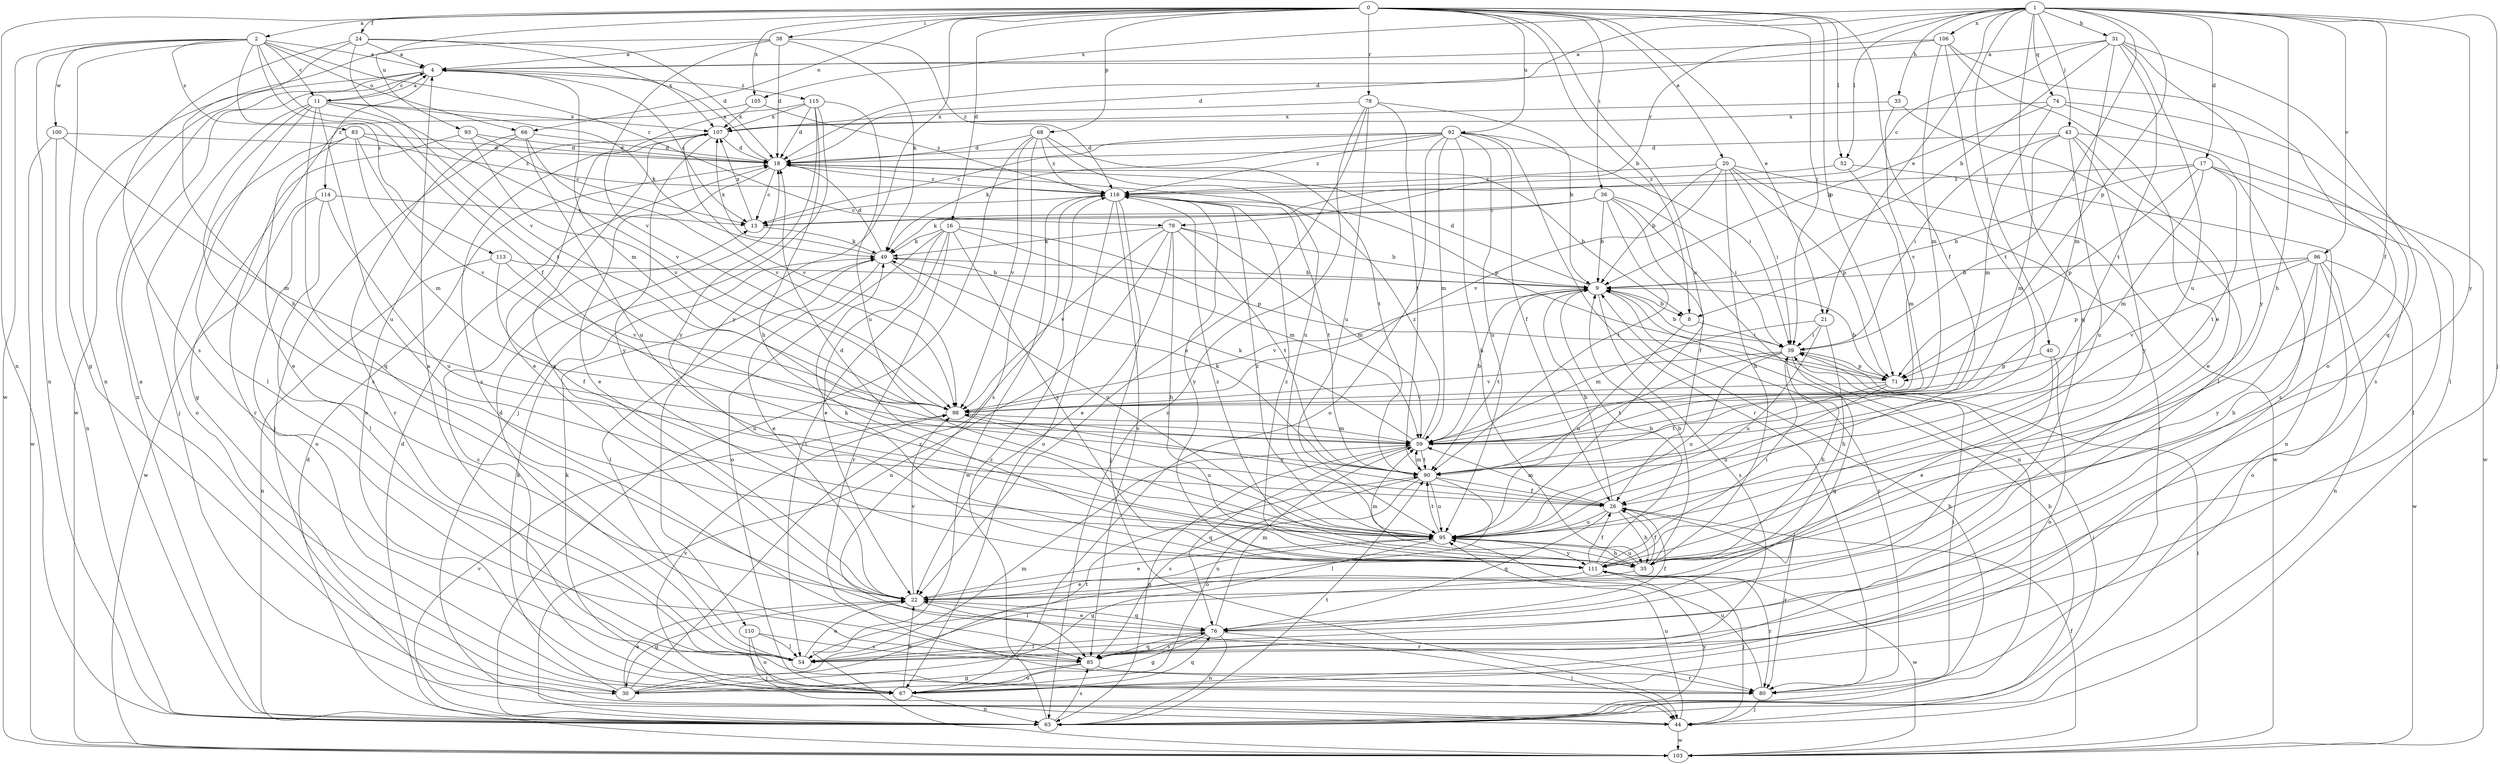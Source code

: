 strict digraph  {
0;
1;
2;
4;
8;
9;
11;
13;
16;
17;
18;
20;
21;
22;
24;
26;
30;
31;
33;
35;
36;
38;
39;
40;
43;
44;
49;
52;
54;
59;
63;
66;
67;
68;
71;
74;
76;
78;
79;
80;
83;
85;
90;
92;
93;
95;
96;
98;
100;
103;
105;
106;
107;
110;
111;
113;
114;
115;
116;
0 -> 2  [label=a];
0 -> 8  [label=b];
0 -> 16  [label=d];
0 -> 20  [label=e];
0 -> 21  [label=e];
0 -> 24  [label=f];
0 -> 26  [label=f];
0 -> 36  [label=i];
0 -> 38  [label=i];
0 -> 39  [label=i];
0 -> 52  [label=l];
0 -> 63  [label=n];
0 -> 66  [label=o];
0 -> 68  [label=p];
0 -> 71  [label=p];
0 -> 78  [label=r];
0 -> 92  [label=u];
0 -> 93  [label=u];
0 -> 95  [label=u];
0 -> 105  [label=x];
0 -> 110  [label=y];
1 -> 17  [label=d];
1 -> 18  [label=d];
1 -> 21  [label=e];
1 -> 26  [label=f];
1 -> 31  [label=h];
1 -> 33  [label=h];
1 -> 35  [label=h];
1 -> 39  [label=i];
1 -> 40  [label=j];
1 -> 43  [label=j];
1 -> 44  [label=j];
1 -> 52  [label=l];
1 -> 71  [label=p];
1 -> 74  [label=q];
1 -> 76  [label=q];
1 -> 79  [label=r];
1 -> 96  [label=v];
1 -> 105  [label=x];
1 -> 106  [label=x];
1 -> 111  [label=y];
2 -> 4  [label=a];
2 -> 11  [label=c];
2 -> 26  [label=f];
2 -> 30  [label=g];
2 -> 63  [label=n];
2 -> 66  [label=o];
2 -> 79  [label=r];
2 -> 83  [label=s];
2 -> 90  [label=t];
2 -> 100  [label=w];
2 -> 103  [label=w];
2 -> 113  [label=z];
4 -> 11  [label=c];
4 -> 13  [label=c];
4 -> 59  [label=m];
4 -> 63  [label=n];
4 -> 103  [label=w];
4 -> 114  [label=z];
4 -> 115  [label=z];
8 -> 39  [label=i];
8 -> 95  [label=u];
9 -> 8  [label=b];
9 -> 18  [label=d];
9 -> 80  [label=r];
9 -> 85  [label=s];
9 -> 90  [label=t];
9 -> 98  [label=v];
11 -> 4  [label=a];
11 -> 44  [label=j];
11 -> 49  [label=k];
11 -> 54  [label=l];
11 -> 76  [label=q];
11 -> 85  [label=s];
11 -> 95  [label=u];
11 -> 98  [label=v];
11 -> 107  [label=x];
13 -> 49  [label=k];
13 -> 107  [label=x];
16 -> 22  [label=e];
16 -> 49  [label=k];
16 -> 54  [label=l];
16 -> 59  [label=m];
16 -> 67  [label=o];
16 -> 71  [label=p];
16 -> 80  [label=r];
16 -> 111  [label=y];
17 -> 8  [label=b];
17 -> 54  [label=l];
17 -> 59  [label=m];
17 -> 71  [label=p];
17 -> 90  [label=t];
17 -> 103  [label=w];
17 -> 116  [label=z];
18 -> 4  [label=a];
18 -> 8  [label=b];
18 -> 13  [label=c];
18 -> 22  [label=e];
18 -> 71  [label=p];
18 -> 116  [label=z];
20 -> 9  [label=b];
20 -> 35  [label=h];
20 -> 39  [label=i];
20 -> 71  [label=p];
20 -> 80  [label=r];
20 -> 98  [label=v];
20 -> 103  [label=w];
20 -> 116  [label=z];
21 -> 35  [label=h];
21 -> 39  [label=i];
21 -> 59  [label=m];
21 -> 95  [label=u];
22 -> 30  [label=g];
22 -> 76  [label=q];
22 -> 80  [label=r];
22 -> 95  [label=u];
22 -> 98  [label=v];
22 -> 107  [label=x];
24 -> 4  [label=a];
24 -> 18  [label=d];
24 -> 35  [label=h];
24 -> 85  [label=s];
24 -> 98  [label=v];
24 -> 107  [label=x];
26 -> 9  [label=b];
26 -> 35  [label=h];
26 -> 59  [label=m];
26 -> 76  [label=q];
26 -> 80  [label=r];
26 -> 95  [label=u];
26 -> 98  [label=v];
30 -> 4  [label=a];
30 -> 22  [label=e];
30 -> 49  [label=k];
30 -> 59  [label=m];
30 -> 90  [label=t];
30 -> 116  [label=z];
31 -> 4  [label=a];
31 -> 9  [label=b];
31 -> 13  [label=c];
31 -> 59  [label=m];
31 -> 76  [label=q];
31 -> 90  [label=t];
31 -> 95  [label=u];
31 -> 111  [label=y];
33 -> 54  [label=l];
33 -> 98  [label=v];
33 -> 107  [label=x];
35 -> 9  [label=b];
35 -> 26  [label=f];
35 -> 54  [label=l];
35 -> 59  [label=m];
35 -> 95  [label=u];
35 -> 116  [label=z];
36 -> 9  [label=b];
36 -> 13  [label=c];
36 -> 26  [label=f];
36 -> 39  [label=i];
36 -> 49  [label=k];
36 -> 63  [label=n];
36 -> 90  [label=t];
38 -> 4  [label=a];
38 -> 18  [label=d];
38 -> 49  [label=k];
38 -> 63  [label=n];
38 -> 98  [label=v];
38 -> 116  [label=z];
39 -> 9  [label=b];
39 -> 35  [label=h];
39 -> 71  [label=p];
39 -> 76  [label=q];
39 -> 90  [label=t];
39 -> 95  [label=u];
39 -> 98  [label=v];
40 -> 22  [label=e];
40 -> 67  [label=o];
40 -> 71  [label=p];
43 -> 18  [label=d];
43 -> 22  [label=e];
43 -> 39  [label=i];
43 -> 59  [label=m];
43 -> 85  [label=s];
43 -> 95  [label=u];
43 -> 111  [label=y];
44 -> 9  [label=b];
44 -> 95  [label=u];
44 -> 103  [label=w];
49 -> 9  [label=b];
49 -> 18  [label=d];
49 -> 22  [label=e];
49 -> 54  [label=l];
49 -> 95  [label=u];
49 -> 107  [label=x];
52 -> 59  [label=m];
52 -> 63  [label=n];
52 -> 116  [label=z];
54 -> 4  [label=a];
54 -> 18  [label=d];
54 -> 22  [label=e];
59 -> 9  [label=b];
59 -> 49  [label=k];
59 -> 63  [label=n];
59 -> 76  [label=q];
59 -> 90  [label=t];
59 -> 116  [label=z];
63 -> 9  [label=b];
63 -> 18  [label=d];
63 -> 39  [label=i];
63 -> 85  [label=s];
63 -> 90  [label=t];
63 -> 98  [label=v];
63 -> 111  [label=y];
63 -> 116  [label=z];
66 -> 18  [label=d];
66 -> 44  [label=j];
66 -> 80  [label=r];
66 -> 95  [label=u];
66 -> 98  [label=v];
67 -> 13  [label=c];
67 -> 22  [label=e];
67 -> 49  [label=k];
67 -> 63  [label=n];
67 -> 76  [label=q];
67 -> 98  [label=v];
68 -> 18  [label=d];
68 -> 63  [label=n];
68 -> 85  [label=s];
68 -> 90  [label=t];
68 -> 95  [label=u];
68 -> 98  [label=v];
68 -> 116  [label=z];
71 -> 9  [label=b];
71 -> 90  [label=t];
71 -> 95  [label=u];
71 -> 98  [label=v];
74 -> 9  [label=b];
74 -> 54  [label=l];
74 -> 59  [label=m];
74 -> 85  [label=s];
74 -> 107  [label=x];
76 -> 22  [label=e];
76 -> 26  [label=f];
76 -> 30  [label=g];
76 -> 44  [label=j];
76 -> 54  [label=l];
76 -> 59  [label=m];
76 -> 63  [label=n];
76 -> 85  [label=s];
78 -> 9  [label=b];
78 -> 22  [label=e];
78 -> 63  [label=n];
78 -> 90  [label=t];
78 -> 95  [label=u];
78 -> 107  [label=x];
79 -> 9  [label=b];
79 -> 22  [label=e];
79 -> 35  [label=h];
79 -> 49  [label=k];
79 -> 59  [label=m];
79 -> 63  [label=n];
79 -> 90  [label=t];
79 -> 98  [label=v];
80 -> 39  [label=i];
80 -> 44  [label=j];
80 -> 95  [label=u];
83 -> 18  [label=d];
83 -> 22  [label=e];
83 -> 59  [label=m];
83 -> 67  [label=o];
83 -> 98  [label=v];
83 -> 116  [label=z];
85 -> 30  [label=g];
85 -> 67  [label=o];
85 -> 76  [label=q];
85 -> 80  [label=r];
90 -> 26  [label=f];
90 -> 49  [label=k];
90 -> 54  [label=l];
90 -> 59  [label=m];
90 -> 67  [label=o];
90 -> 85  [label=s];
90 -> 95  [label=u];
92 -> 13  [label=c];
92 -> 18  [label=d];
92 -> 26  [label=f];
92 -> 35  [label=h];
92 -> 39  [label=i];
92 -> 49  [label=k];
92 -> 59  [label=m];
92 -> 67  [label=o];
92 -> 80  [label=r];
92 -> 95  [label=u];
92 -> 116  [label=z];
93 -> 13  [label=c];
93 -> 18  [label=d];
93 -> 80  [label=r];
93 -> 98  [label=v];
95 -> 18  [label=d];
95 -> 22  [label=e];
95 -> 30  [label=g];
95 -> 35  [label=h];
95 -> 90  [label=t];
95 -> 111  [label=y];
95 -> 116  [label=z];
96 -> 9  [label=b];
96 -> 35  [label=h];
96 -> 63  [label=n];
96 -> 67  [label=o];
96 -> 71  [label=p];
96 -> 98  [label=v];
96 -> 103  [label=w];
96 -> 111  [label=y];
98 -> 59  [label=m];
98 -> 95  [label=u];
100 -> 18  [label=d];
100 -> 59  [label=m];
100 -> 63  [label=n];
100 -> 103  [label=w];
103 -> 18  [label=d];
103 -> 26  [label=f];
103 -> 39  [label=i];
105 -> 30  [label=g];
105 -> 107  [label=x];
105 -> 116  [label=z];
106 -> 4  [label=a];
106 -> 18  [label=d];
106 -> 22  [label=e];
106 -> 59  [label=m];
106 -> 67  [label=o];
106 -> 90  [label=t];
107 -> 18  [label=d];
107 -> 22  [label=e];
107 -> 67  [label=o];
107 -> 98  [label=v];
107 -> 111  [label=y];
110 -> 44  [label=j];
110 -> 54  [label=l];
110 -> 67  [label=o];
110 -> 85  [label=s];
111 -> 9  [label=b];
111 -> 22  [label=e];
111 -> 26  [label=f];
111 -> 39  [label=i];
111 -> 44  [label=j];
111 -> 49  [label=k];
111 -> 80  [label=r];
111 -> 103  [label=w];
111 -> 116  [label=z];
113 -> 9  [label=b];
113 -> 26  [label=f];
113 -> 63  [label=n];
113 -> 98  [label=v];
114 -> 13  [label=c];
114 -> 54  [label=l];
114 -> 67  [label=o];
114 -> 95  [label=u];
114 -> 103  [label=w];
115 -> 18  [label=d];
115 -> 35  [label=h];
115 -> 44  [label=j];
115 -> 85  [label=s];
115 -> 95  [label=u];
115 -> 107  [label=x];
115 -> 111  [label=y];
116 -> 13  [label=c];
116 -> 44  [label=j];
116 -> 67  [label=o];
116 -> 85  [label=s];
116 -> 90  [label=t];
116 -> 103  [label=w];
116 -> 111  [label=y];
}
